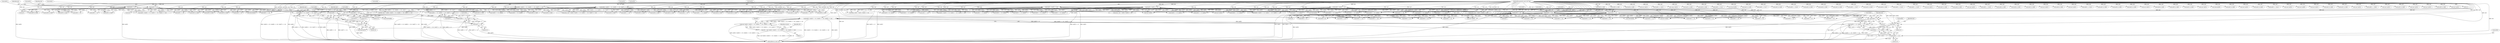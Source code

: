 digraph "0_radare2_f41e941341e44aa86edd4483c4487ec09a074257@array" {
"1001000" [label="(Call,buf[2] | (buf[3] << 8) | (buf[4] << 16) | (buf[5] << 24))"];
"1000238" [label="(Call,buf[2] | (buf[3] << 8))"];
"1000125" [label="(MethodParameterIn,const ut8 *buf)"];
"1000242" [label="(Call,buf[3] << 8)"];
"1000179" [label="(Call,buf[2] | (buf[3] << 8))"];
"1000183" [label="(Call,buf[3] << 8)"];
"1000276" [label="(Call,buf[2] | (buf[3] << 8))"];
"1000280" [label="(Call,buf[3] << 8)"];
"1001004" [label="(Call,(buf[3] << 8) | (buf[4] << 16) | (buf[5] << 24))"];
"1001005" [label="(Call,buf[3] << 8)"];
"1001010" [label="(Call,(buf[4] << 16) | (buf[5] << 24))"];
"1001011" [label="(Call,buf[4] << 16)"];
"1000288" [label="(Call,buf[4] | (buf[5] << 8) | (buf[6] << 16) | (buf[7] << 24))"];
"1000292" [label="(Call,(buf[5] << 8) | (buf[6] << 16) | (buf[7] << 24))"];
"1000293" [label="(Call,buf[5] << 8)"];
"1000298" [label="(Call,(buf[6] << 16) | (buf[7] << 24))"];
"1000299" [label="(Call,buf[6] << 16)"];
"1000304" [label="(Call,buf[7] << 24)"];
"1000191" [label="(Call,buf[4] | (buf[5] << 8) | (buf[6] << 16) | (buf[7] << 24))"];
"1000195" [label="(Call,(buf[5] << 8) | (buf[6] << 16) | (buf[7] << 24))"];
"1000196" [label="(Call,buf[5] << 8)"];
"1000201" [label="(Call,(buf[6] << 16) | (buf[7] << 24))"];
"1000202" [label="(Call,buf[6] << 16)"];
"1000207" [label="(Call,buf[7] << 24)"];
"1001016" [label="(Call,buf[5] << 24)"];
"1000998" [label="(Call,(int) (buf[2] | (buf[3] << 8) | (buf[4] << 16) | (buf[5] << 24)))"];
"1000996" [label="(Call,vB = (int) (buf[2] | (buf[3] << 8) | (buf[4] << 16) | (buf[5] << 24)))"];
"1000292" [label="(Call,(buf[5] << 8) | (buf[6] << 16) | (buf[7] << 24))"];
"1001284" [label="(Call,buf[4] & 0xf0)"];
"1001296" [label="(Call,buf[5] & 0xf0)"];
"1001564" [label="(Call,buf[3] << 8)"];
"1000242" [label="(Call,buf[3] << 8)"];
"1001867" [label="(Call,buf[4] & 0xf0)"];
"1001006" [label="(Call,buf[3])"];
"1001700" [label="(Call,(int) buf[1])"];
"1001728" [label="(Call,buf[0] == 0x25)"];
"1000243" [label="(Call,buf[3])"];
"1000862" [label="(Call,(char) buf[1])"];
"1001256" [label="(Call,buf[4] & 0x0f)"];
"1000930" [label="(Call,buf[3] << 8)"];
"1001098" [label="(Call,buf[5] & 0x0f)"];
"1000301" [label="(Identifier,buf)"];
"1000498" [label="(Call,buf[1] & 0x0f)"];
"1000277" [label="(Call,buf[2])"];
"1001120" [label="(Call,buf[5] & 0x0f)"];
"1001040" [label="(Call,buf[3] << 8)"];
"1001333" [label="(Call,(buf[3] << 8) | buf[2])"];
"1001334" [label="(Call,buf[3] << 8)"];
"1001918" [label="(Call,buf[4] & 0xf0)"];
"1000636" [label="(Call,buf[3] << 24)"];
"1000839" [label="(Call,buf[3] << 8)"];
"1001371" [label="(Call,buf[0] == 0x1c)"];
"1001459" [label="(Call,(buf[3]<<8) | buf[2])"];
"1001069" [label="(Call,buf[4] & 0x0f)"];
"1001214" [label="(Call,buf[3] << 8)"];
"1000211" [label="(Literal,24)"];
"1002092" [label="(MethodReturn,static int)"];
"1000724" [label="(Call,(llint)buf[7])"];
"1001667" [label="(Call,buf[2] << 24)"];
"1001563" [label="(Call,(buf[3] << 8) | buf[2])"];
"1000732" [label="(Call,(llint)buf[8])"];
"1001873" [label="(Call,buf[5] & 0x0f)"];
"1001510" [label="(Call,(buf[3] << 8) | buf[2])"];
"1000905" [label="(Call,buf[3] << 8 | buf[2])"];
"1000304" [label="(Call,buf[7] << 24)"];
"1001443" [label="(Call,buf[1] & 0x0f)"];
"1001175" [label="(Call,buf[5] << 8)"];
"1000587" [label="(Call,buf[0] == 0x17)"];
"1000822" [label="(Call,buf[1] & 0x0f)"];
"1000195" [label="(Call,(buf[5] << 8) | (buf[6] << 16) | (buf[7] << 24))"];
"1000179" [label="(Call,buf[2] | (buf[3] << 8))"];
"1000306" [label="(Identifier,buf)"];
"1001952" [label="(Call,buf[0] == 0x24)"];
"1001012" [label="(Call,buf[4])"];
"1001810" [label="(Call,buf[1] & 0xf0)"];
"1000447" [label="(Call,buf[3] << 8)"];
"1000209" [label="(Identifier,buf)"];
"1000906" [label="(Call,buf[3] << 8)"];
"1000581" [label="(Call,buf[5] << 24)"];
"1000236" [label="(Call,array_size = buf[2] | (buf[3] << 8))"];
"1001656" [label="(Call,buf[4] << 8)"];
"1001895" [label="(Call,buf[5] & 0x0f)"];
"1000685" [label="(Call,(llint)buf[2])"];
"1001245" [label="(Call,buf[4] & 0xf0)"];
"1001268" [label="(Call,buf[5] & 0x0f)"];
"1001239" [label="(Call,buf[4] & 0x0f)"];
"1001719" [label="(Call,buf[5] << 8)"];
"1001013" [label="(Identifier,buf)"];
"1001451" [label="(Call,buf[1] & 0xf0)"];
"1000700" [label="(Call,(llint)buf[4])"];
"1000177" [label="(Call,array_size = buf[2] | (buf[3] << 8))"];
"1000446" [label="(Call,(buf[3] << 8) | buf[2])"];
"1000297" [label="(Literal,8)"];
"1001844" [label="(Call,buf[4] & 0x0f)"];
"1001020" [label="(Literal,24)"];
"1000206" [label="(Literal,16)"];
"1000458" [label="(Call,buf[5] << 8)"];
"1001460" [label="(Call,buf[3]<<8)"];
"1000189" [label="(Call,first_key = buf[4] | (buf[5] << 8) | (buf[6] << 16) | (buf[7] << 24))"];
"1001377" [label="(Call,buf[0] == 0x1f)"];
"1001651" [label="(Call,buf[5] | (buf[4] << 8) | (buf[3] << 16) | (buf[2] << 24))"];
"1001022" [label="(Identifier,strasm)"];
"1000457" [label="(Call,(buf[5] << 8) | buf[4])"];
"1001011" [label="(Call,buf[4] << 16)"];
"1000308" [label="(Literal,24)"];
"1000631" [label="(Call,buf[2] << 16)"];
"1000200" [label="(Literal,8)"];
"1000955" [label="(Call,buf[1] & 0x0f)"];
"1001092" [label="(Call,buf[4] & 0xf0)"];
"1001579" [label="(Call,buf[0] == 0x23)"];
"1000423" [label="(Call,(buf[3] << 8) | buf[2])"];
"1000925" [label="(Call,buf[2] | (buf[3] << 8) | (buf[4] << 16) | (buf[5] << 24))"];
"1001174" [label="(Call,(buf[5] << 8) | buf[4])"];
"1001018" [label="(Identifier,buf)"];
"1001912" [label="(Call,buf[4] & 0x0f)"];
"1000288" [label="(Call,buf[4] | (buf[5] << 8) | (buf[6] << 16) | (buf[7] << 24))"];
"1000642" [label="(Call,buf[0] == 0x19)"];
"1000192" [label="(Call,buf[4])"];
"1000558" [label="(Call,(int) buf[1])"];
"1000830" [label="(Call,buf[1] & 0xf0)"];
"1001662" [label="(Call,buf[3] << 16)"];
"1000802" [label="(Call,(int) buf[3])"];
"1000941" [label="(Call,buf[5] << 24)"];
"1001889" [label="(Call,buf[4] & 0xf0)"];
"1001924" [label="(Call,buf[5] & 0x0f)"];
"1001642" [label="(Call,(int) buf[1])"];
"1001574" [label="(Call,buf[0] == 0x20)"];
"1001108" [label="(Call,buf[4] & 0x0f)"];
"1000973" [label="(Call,buf[3] << 8 | buf[2])"];
"1001818" [label="(Call,(buf[3] << 8) | buf[2])"];
"1000936" [label="(Call,buf[4] << 16)"];
"1000281" [label="(Call,buf[3])"];
"1000998" [label="(Call,(int) (buf[2] | (buf[3] << 8) | (buf[4] << 16) | (buf[5] << 24)))"];
"1001114" [label="(Call,buf[4] & 0xf0)"];
"1000294" [label="(Call,buf[5])"];
"1001163" [label="(Call,(buf[3] << 8) | buf[2])"];
"1000303" [label="(Literal,16)"];
"1001262" [label="(Call,buf[4] & 0xf0)"];
"1000761" [label="(Call,(int) buf[2])"];
"1000204" [label="(Identifier,buf)"];
"1001009" [label="(Literal,8)"];
"1001004" [label="(Call,(buf[3] << 8) | (buf[4] << 16) | (buf[5] << 24))"];
"1000963" [label="(Call,buf[1] & 0xf0)"];
"1000535" [label="(Call,(buf[3] << 8) | buf[2])"];
"1000305" [label="(Call,buf[7])"];
"1000480" [label="(Call,(int) buf[1])"];
"1001278" [label="(Call,buf[4] & 0x0f)"];
"1000536" [label="(Call,buf[3] << 8)"];
"1001075" [label="(Call,buf[4] & 0xf0)"];
"1000289" [label="(Call,buf[4])"];
"1000795" [label="(Call,(int) buf[2])"];
"1000299" [label="(Call,buf[6] << 16)"];
"1000183" [label="(Call,buf[3] << 8)"];
"1000621" [label="(Call,(int) buf[1])"];
"1000300" [label="(Call,buf[6])"];
"1001382" [label="(Call,buf[0] == 0x22)"];
"1000996" [label="(Call,vB = (int) (buf[2] | (buf[3] << 8) | (buf[4] << 16) | (buf[5] << 24)))"];
"1001229" [label="(Call,buf[4] & 0x0f)"];
"1001718" [label="(Call,(buf[5] << 8) | buf[4])"];
"1001015" [label="(Literal,16)"];
"1001205" [label="(Call,buf[1] & 0xf0)"];
"1001930" [label="(Call,buf[5] & 0xf0)"];
"1000692" [label="(Call,(llint)buf[3])"];
"1001883" [label="(Call,buf[4] & 0x0f)"];
"1001547" [label="(Call,buf[1] & 0x0f)"];
"1000896" [label="(Call,(int) buf[1])"];
"1000274" [label="(Call,elem_width = buf[2] | (buf[3] << 8))"];
"1000280" [label="(Call,buf[3] << 8)"];
"1001290" [label="(Call,buf[5] & 0x0f)"];
"1000974" [label="(Call,buf[3] << 8)"];
"1000768" [label="(Call,(int) buf[3])"];
"1000276" [label="(Call,buf[2] | (buf[3] << 8))"];
"1001086" [label="(Call,buf[4] & 0x0f)"];
"1001511" [label="(Call,buf[3] << 8)"];
"1000838" [label="(Call,(buf[3] << 8) | buf[2])"];
"1000997" [label="(Identifier,vB)"];
"1000708" [label="(Call,(llint)buf[5])"];
"1001850" [label="(Call,buf[4] & 0xf0)"];
"1000208" [label="(Call,buf[7])"];
"1001164" [label="(Call,buf[3] << 8)"];
"1001126" [label="(Call,buf[5] & 0xf0)"];
"1001708" [label="(Call,buf[3] << 8)"];
"1001819" [label="(Call,buf[3] << 8)"];
"1000197" [label="(Call,buf[5])"];
"1000388" [label="(Call,buf[1] & 0x0f)"];
"1001834" [label="(Call,buf[4] & 0x0f)"];
"1000382" [label="(Block,)"];
"1000196" [label="(Call,buf[5] << 8)"];
"1000526" [label="(Call,(int) buf[1])"];
"1001059" [label="(Call,buf[4] & 0x0f)"];
"1001017" [label="(Call,buf[5])"];
"1000570" [label="(Call,buf[3] << 8)"];
"1000739" [label="(Call,(llint)buf[9])"];
"1000246" [label="(Literal,8)"];
"1000191" [label="(Call,buf[4] | (buf[5] << 8) | (buf[6] << 16) | (buf[7] << 24))"];
"1001555" [label="(Call,buf[1] & 0xf0)"];
"1000424" [label="(Call,buf[3] << 8)"];
"1000576" [label="(Call,buf[4] << 16)"];
"1000416" [label="(Call,(int) buf[1])"];
"1001861" [label="(Call,buf[4] & 0x0f)"];
"1000180" [label="(Call,buf[2])"];
"1000284" [label="(Literal,8)"];
"1000565" [label="(Call,buf[2] | (buf[3] << 8) | (buf[4] << 16) | (buf[5] << 24))"];
"1001032" [label="(Call,buf[1] & 0x0f)"];
"1001343" [label="(Call,buf[0] == 0x1a)"];
"1000286" [label="(Call,array_size = buf[4] | (buf[5] << 8) | (buf[6] << 16) | (buf[7] << 24))"];
"1001156" [label="(Call,(int) buf[1])"];
"1000184" [label="(Call,buf[3])"];
"1000716" [label="(Call,(llint)buf[6])"];
"1001005" [label="(Call,buf[3] << 8)"];
"1000138" [label="(Call,(int) buf[0])"];
"1000754" [label="(Call,(int) buf[1])"];
"1001001" [label="(Call,buf[2])"];
"1000203" [label="(Call,buf[6])"];
"1000879" [label="(Call,buf[3] << 8)"];
"1000298" [label="(Call,(buf[6] << 16) | (buf[7] << 24))"];
"1000396" [label="(Call,buf[1] & 0xf0)"];
"1000207" [label="(Call,buf[7] << 24)"];
"1000878" [label="(Call,buf[3] << 8 | buf[2])"];
"1001039" [label="(Call,(buf[3] << 8) | buf[2])"];
"1000125" [label="(MethodParameterIn,const ut8 *buf)"];
"1000187" [label="(Literal,8)"];
"1000506" [label="(Call,buf[1] & 0xf0)"];
"1000293" [label="(Call,buf[5] << 8)"];
"1000991" [label="(Call,(int) buf[1])"];
"1000163" [label="(Call,buf[0] == 0x00)"];
"1000676" [label="(Call,(int) buf[1])"];
"1001707" [label="(Call,(buf[3] << 8) | buf[2])"];
"1001936" [label="(Call,buf[1] & 0x0f)"];
"1000202" [label="(Call,buf[6] << 16)"];
"1001000" [label="(Call,buf[2] | (buf[3] << 8) | (buf[4] << 16) | (buf[5] << 24))"];
"1001016" [label="(Call,buf[5] << 24)"];
"1000238" [label="(Call,buf[2] | (buf[3] << 8))"];
"1000788" [label="(Call,(int) buf[1])"];
"1000201" [label="(Call,(buf[6] << 16) | (buf[7] << 24))"];
"1001213" [label="(Call,(buf[3] << 8) | buf[2])"];
"1001326" [label="(Call,(int) buf[1])"];
"1001010" [label="(Call,(buf[4] << 16) | (buf[5] << 24))"];
"1001901" [label="(Call,buf[5] & 0xf0)"];
"1000239" [label="(Call,buf[2])"];
"1001503" [label="(Call,(int) buf[1])"];
"1001000" -> "1000998"  [label="AST: "];
"1001000" -> "1001004"  [label="CFG: "];
"1001001" -> "1001000"  [label="AST: "];
"1001004" -> "1001000"  [label="AST: "];
"1000998" -> "1001000"  [label="CFG: "];
"1001000" -> "1002092"  [label="DDG: (buf[3] << 8) | (buf[4] << 16) | (buf[5] << 24)"];
"1001000" -> "1002092"  [label="DDG: buf[2]"];
"1001000" -> "1000998"  [label="DDG: buf[2]"];
"1001000" -> "1000998"  [label="DDG: (buf[3] << 8) | (buf[4] << 16) | (buf[5] << 24)"];
"1000238" -> "1001000"  [label="DDG: buf[2]"];
"1000179" -> "1001000"  [label="DDG: buf[2]"];
"1000276" -> "1001000"  [label="DDG: buf[2]"];
"1000125" -> "1001000"  [label="DDG: buf"];
"1001004" -> "1001000"  [label="DDG: buf[3] << 8"];
"1001004" -> "1001000"  [label="DDG: (buf[4] << 16) | (buf[5] << 24)"];
"1000238" -> "1000236"  [label="AST: "];
"1000238" -> "1000242"  [label="CFG: "];
"1000239" -> "1000238"  [label="AST: "];
"1000242" -> "1000238"  [label="AST: "];
"1000236" -> "1000238"  [label="CFG: "];
"1000238" -> "1002092"  [label="DDG: buf[2]"];
"1000238" -> "1002092"  [label="DDG: buf[3] << 8"];
"1000238" -> "1000236"  [label="DDG: buf[2]"];
"1000238" -> "1000236"  [label="DDG: buf[3] << 8"];
"1000125" -> "1000238"  [label="DDG: buf"];
"1000242" -> "1000238"  [label="DDG: buf[3]"];
"1000242" -> "1000238"  [label="DDG: 8"];
"1000238" -> "1000423"  [label="DDG: buf[2]"];
"1000238" -> "1000446"  [label="DDG: buf[2]"];
"1000238" -> "1000535"  [label="DDG: buf[2]"];
"1000238" -> "1000565"  [label="DDG: buf[2]"];
"1000238" -> "1000631"  [label="DDG: buf[2]"];
"1000238" -> "1000685"  [label="DDG: buf[2]"];
"1000238" -> "1000761"  [label="DDG: buf[2]"];
"1000238" -> "1000795"  [label="DDG: buf[2]"];
"1000238" -> "1000838"  [label="DDG: buf[2]"];
"1000238" -> "1000878"  [label="DDG: buf[2]"];
"1000238" -> "1000905"  [label="DDG: buf[2]"];
"1000238" -> "1000925"  [label="DDG: buf[2]"];
"1000238" -> "1000973"  [label="DDG: buf[2]"];
"1000238" -> "1001039"  [label="DDG: buf[2]"];
"1000238" -> "1001163"  [label="DDG: buf[2]"];
"1000238" -> "1001213"  [label="DDG: buf[2]"];
"1000238" -> "1001333"  [label="DDG: buf[2]"];
"1000238" -> "1001459"  [label="DDG: buf[2]"];
"1000238" -> "1001510"  [label="DDG: buf[2]"];
"1000238" -> "1001563"  [label="DDG: buf[2]"];
"1000238" -> "1001667"  [label="DDG: buf[2]"];
"1000238" -> "1001707"  [label="DDG: buf[2]"];
"1000238" -> "1001818"  [label="DDG: buf[2]"];
"1000125" -> "1000122"  [label="AST: "];
"1000125" -> "1002092"  [label="DDG: buf"];
"1000125" -> "1000138"  [label="DDG: buf"];
"1000125" -> "1000163"  [label="DDG: buf"];
"1000125" -> "1000179"  [label="DDG: buf"];
"1000125" -> "1000183"  [label="DDG: buf"];
"1000125" -> "1000191"  [label="DDG: buf"];
"1000125" -> "1000196"  [label="DDG: buf"];
"1000125" -> "1000202"  [label="DDG: buf"];
"1000125" -> "1000207"  [label="DDG: buf"];
"1000125" -> "1000242"  [label="DDG: buf"];
"1000125" -> "1000276"  [label="DDG: buf"];
"1000125" -> "1000280"  [label="DDG: buf"];
"1000125" -> "1000288"  [label="DDG: buf"];
"1000125" -> "1000293"  [label="DDG: buf"];
"1000125" -> "1000299"  [label="DDG: buf"];
"1000125" -> "1000304"  [label="DDG: buf"];
"1000125" -> "1000388"  [label="DDG: buf"];
"1000125" -> "1000396"  [label="DDG: buf"];
"1000125" -> "1000416"  [label="DDG: buf"];
"1000125" -> "1000424"  [label="DDG: buf"];
"1000125" -> "1000423"  [label="DDG: buf"];
"1000125" -> "1000447"  [label="DDG: buf"];
"1000125" -> "1000446"  [label="DDG: buf"];
"1000125" -> "1000458"  [label="DDG: buf"];
"1000125" -> "1000457"  [label="DDG: buf"];
"1000125" -> "1000480"  [label="DDG: buf"];
"1000125" -> "1000498"  [label="DDG: buf"];
"1000125" -> "1000506"  [label="DDG: buf"];
"1000125" -> "1000526"  [label="DDG: buf"];
"1000125" -> "1000536"  [label="DDG: buf"];
"1000125" -> "1000535"  [label="DDG: buf"];
"1000125" -> "1000558"  [label="DDG: buf"];
"1000125" -> "1000565"  [label="DDG: buf"];
"1000125" -> "1000570"  [label="DDG: buf"];
"1000125" -> "1000576"  [label="DDG: buf"];
"1000125" -> "1000581"  [label="DDG: buf"];
"1000125" -> "1000587"  [label="DDG: buf"];
"1000125" -> "1000621"  [label="DDG: buf"];
"1000125" -> "1000631"  [label="DDG: buf"];
"1000125" -> "1000636"  [label="DDG: buf"];
"1000125" -> "1000642"  [label="DDG: buf"];
"1000125" -> "1000676"  [label="DDG: buf"];
"1000125" -> "1000685"  [label="DDG: buf"];
"1000125" -> "1000692"  [label="DDG: buf"];
"1000125" -> "1000700"  [label="DDG: buf"];
"1000125" -> "1000708"  [label="DDG: buf"];
"1000125" -> "1000716"  [label="DDG: buf"];
"1000125" -> "1000724"  [label="DDG: buf"];
"1000125" -> "1000732"  [label="DDG: buf"];
"1000125" -> "1000739"  [label="DDG: buf"];
"1000125" -> "1000754"  [label="DDG: buf"];
"1000125" -> "1000761"  [label="DDG: buf"];
"1000125" -> "1000768"  [label="DDG: buf"];
"1000125" -> "1000788"  [label="DDG: buf"];
"1000125" -> "1000795"  [label="DDG: buf"];
"1000125" -> "1000802"  [label="DDG: buf"];
"1000125" -> "1000822"  [label="DDG: buf"];
"1000125" -> "1000830"  [label="DDG: buf"];
"1000125" -> "1000839"  [label="DDG: buf"];
"1000125" -> "1000838"  [label="DDG: buf"];
"1000125" -> "1000862"  [label="DDG: buf"];
"1000125" -> "1000879"  [label="DDG: buf"];
"1000125" -> "1000878"  [label="DDG: buf"];
"1000125" -> "1000896"  [label="DDG: buf"];
"1000125" -> "1000906"  [label="DDG: buf"];
"1000125" -> "1000905"  [label="DDG: buf"];
"1000125" -> "1000925"  [label="DDG: buf"];
"1000125" -> "1000930"  [label="DDG: buf"];
"1000125" -> "1000936"  [label="DDG: buf"];
"1000125" -> "1000941"  [label="DDG: buf"];
"1000125" -> "1000955"  [label="DDG: buf"];
"1000125" -> "1000963"  [label="DDG: buf"];
"1000125" -> "1000974"  [label="DDG: buf"];
"1000125" -> "1000973"  [label="DDG: buf"];
"1000125" -> "1000991"  [label="DDG: buf"];
"1000125" -> "1001005"  [label="DDG: buf"];
"1000125" -> "1001011"  [label="DDG: buf"];
"1000125" -> "1001016"  [label="DDG: buf"];
"1000125" -> "1001032"  [label="DDG: buf"];
"1000125" -> "1001040"  [label="DDG: buf"];
"1000125" -> "1001039"  [label="DDG: buf"];
"1000125" -> "1001059"  [label="DDG: buf"];
"1000125" -> "1001069"  [label="DDG: buf"];
"1000125" -> "1001075"  [label="DDG: buf"];
"1000125" -> "1001086"  [label="DDG: buf"];
"1000125" -> "1001092"  [label="DDG: buf"];
"1000125" -> "1001098"  [label="DDG: buf"];
"1000125" -> "1001108"  [label="DDG: buf"];
"1000125" -> "1001114"  [label="DDG: buf"];
"1000125" -> "1001120"  [label="DDG: buf"];
"1000125" -> "1001126"  [label="DDG: buf"];
"1000125" -> "1001156"  [label="DDG: buf"];
"1000125" -> "1001164"  [label="DDG: buf"];
"1000125" -> "1001163"  [label="DDG: buf"];
"1000125" -> "1001175"  [label="DDG: buf"];
"1000125" -> "1001174"  [label="DDG: buf"];
"1000125" -> "1001205"  [label="DDG: buf"];
"1000125" -> "1001214"  [label="DDG: buf"];
"1000125" -> "1001213"  [label="DDG: buf"];
"1000125" -> "1001229"  [label="DDG: buf"];
"1000125" -> "1001239"  [label="DDG: buf"];
"1000125" -> "1001245"  [label="DDG: buf"];
"1000125" -> "1001256"  [label="DDG: buf"];
"1000125" -> "1001262"  [label="DDG: buf"];
"1000125" -> "1001268"  [label="DDG: buf"];
"1000125" -> "1001278"  [label="DDG: buf"];
"1000125" -> "1001284"  [label="DDG: buf"];
"1000125" -> "1001290"  [label="DDG: buf"];
"1000125" -> "1001296"  [label="DDG: buf"];
"1000125" -> "1001326"  [label="DDG: buf"];
"1000125" -> "1001334"  [label="DDG: buf"];
"1000125" -> "1001333"  [label="DDG: buf"];
"1000125" -> "1001343"  [label="DDG: buf"];
"1000125" -> "1001371"  [label="DDG: buf"];
"1000125" -> "1001377"  [label="DDG: buf"];
"1000125" -> "1001382"  [label="DDG: buf"];
"1000125" -> "1001443"  [label="DDG: buf"];
"1000125" -> "1001451"  [label="DDG: buf"];
"1000125" -> "1001460"  [label="DDG: buf"];
"1000125" -> "1001459"  [label="DDG: buf"];
"1000125" -> "1001503"  [label="DDG: buf"];
"1000125" -> "1001511"  [label="DDG: buf"];
"1000125" -> "1001510"  [label="DDG: buf"];
"1000125" -> "1001547"  [label="DDG: buf"];
"1000125" -> "1001555"  [label="DDG: buf"];
"1000125" -> "1001564"  [label="DDG: buf"];
"1000125" -> "1001563"  [label="DDG: buf"];
"1000125" -> "1001574"  [label="DDG: buf"];
"1000125" -> "1001579"  [label="DDG: buf"];
"1000125" -> "1001642"  [label="DDG: buf"];
"1000125" -> "1001651"  [label="DDG: buf"];
"1000125" -> "1001656"  [label="DDG: buf"];
"1000125" -> "1001662"  [label="DDG: buf"];
"1000125" -> "1001667"  [label="DDG: buf"];
"1000125" -> "1001700"  [label="DDG: buf"];
"1000125" -> "1001708"  [label="DDG: buf"];
"1000125" -> "1001707"  [label="DDG: buf"];
"1000125" -> "1001719"  [label="DDG: buf"];
"1000125" -> "1001718"  [label="DDG: buf"];
"1000125" -> "1001728"  [label="DDG: buf"];
"1000125" -> "1001810"  [label="DDG: buf"];
"1000125" -> "1001819"  [label="DDG: buf"];
"1000125" -> "1001818"  [label="DDG: buf"];
"1000125" -> "1001834"  [label="DDG: buf"];
"1000125" -> "1001844"  [label="DDG: buf"];
"1000125" -> "1001850"  [label="DDG: buf"];
"1000125" -> "1001861"  [label="DDG: buf"];
"1000125" -> "1001867"  [label="DDG: buf"];
"1000125" -> "1001873"  [label="DDG: buf"];
"1000125" -> "1001883"  [label="DDG: buf"];
"1000125" -> "1001889"  [label="DDG: buf"];
"1000125" -> "1001895"  [label="DDG: buf"];
"1000125" -> "1001901"  [label="DDG: buf"];
"1000125" -> "1001912"  [label="DDG: buf"];
"1000125" -> "1001918"  [label="DDG: buf"];
"1000125" -> "1001924"  [label="DDG: buf"];
"1000125" -> "1001930"  [label="DDG: buf"];
"1000125" -> "1001936"  [label="DDG: buf"];
"1000125" -> "1001952"  [label="DDG: buf"];
"1000242" -> "1000246"  [label="CFG: "];
"1000243" -> "1000242"  [label="AST: "];
"1000246" -> "1000242"  [label="AST: "];
"1000242" -> "1002092"  [label="DDG: buf[3]"];
"1000242" -> "1000424"  [label="DDG: buf[3]"];
"1000242" -> "1000447"  [label="DDG: buf[3]"];
"1000242" -> "1000536"  [label="DDG: buf[3]"];
"1000242" -> "1000570"  [label="DDG: buf[3]"];
"1000242" -> "1000636"  [label="DDG: buf[3]"];
"1000242" -> "1000692"  [label="DDG: buf[3]"];
"1000242" -> "1000768"  [label="DDG: buf[3]"];
"1000242" -> "1000802"  [label="DDG: buf[3]"];
"1000242" -> "1000839"  [label="DDG: buf[3]"];
"1000242" -> "1000879"  [label="DDG: buf[3]"];
"1000242" -> "1000906"  [label="DDG: buf[3]"];
"1000242" -> "1000930"  [label="DDG: buf[3]"];
"1000242" -> "1000974"  [label="DDG: buf[3]"];
"1000242" -> "1001005"  [label="DDG: buf[3]"];
"1000242" -> "1001040"  [label="DDG: buf[3]"];
"1000242" -> "1001164"  [label="DDG: buf[3]"];
"1000242" -> "1001214"  [label="DDG: buf[3]"];
"1000242" -> "1001334"  [label="DDG: buf[3]"];
"1000242" -> "1001460"  [label="DDG: buf[3]"];
"1000242" -> "1001511"  [label="DDG: buf[3]"];
"1000242" -> "1001564"  [label="DDG: buf[3]"];
"1000242" -> "1001662"  [label="DDG: buf[3]"];
"1000242" -> "1001708"  [label="DDG: buf[3]"];
"1000242" -> "1001819"  [label="DDG: buf[3]"];
"1000179" -> "1000177"  [label="AST: "];
"1000179" -> "1000183"  [label="CFG: "];
"1000180" -> "1000179"  [label="AST: "];
"1000183" -> "1000179"  [label="AST: "];
"1000177" -> "1000179"  [label="CFG: "];
"1000179" -> "1002092"  [label="DDG: buf[2]"];
"1000179" -> "1002092"  [label="DDG: buf[3] << 8"];
"1000179" -> "1000177"  [label="DDG: buf[2]"];
"1000179" -> "1000177"  [label="DDG: buf[3] << 8"];
"1000183" -> "1000179"  [label="DDG: buf[3]"];
"1000183" -> "1000179"  [label="DDG: 8"];
"1000179" -> "1000423"  [label="DDG: buf[2]"];
"1000179" -> "1000446"  [label="DDG: buf[2]"];
"1000179" -> "1000535"  [label="DDG: buf[2]"];
"1000179" -> "1000565"  [label="DDG: buf[2]"];
"1000179" -> "1000631"  [label="DDG: buf[2]"];
"1000179" -> "1000685"  [label="DDG: buf[2]"];
"1000179" -> "1000761"  [label="DDG: buf[2]"];
"1000179" -> "1000795"  [label="DDG: buf[2]"];
"1000179" -> "1000838"  [label="DDG: buf[2]"];
"1000179" -> "1000878"  [label="DDG: buf[2]"];
"1000179" -> "1000905"  [label="DDG: buf[2]"];
"1000179" -> "1000925"  [label="DDG: buf[2]"];
"1000179" -> "1000973"  [label="DDG: buf[2]"];
"1000179" -> "1001039"  [label="DDG: buf[2]"];
"1000179" -> "1001163"  [label="DDG: buf[2]"];
"1000179" -> "1001213"  [label="DDG: buf[2]"];
"1000179" -> "1001333"  [label="DDG: buf[2]"];
"1000179" -> "1001459"  [label="DDG: buf[2]"];
"1000179" -> "1001510"  [label="DDG: buf[2]"];
"1000179" -> "1001563"  [label="DDG: buf[2]"];
"1000179" -> "1001667"  [label="DDG: buf[2]"];
"1000179" -> "1001707"  [label="DDG: buf[2]"];
"1000179" -> "1001818"  [label="DDG: buf[2]"];
"1000183" -> "1000187"  [label="CFG: "];
"1000184" -> "1000183"  [label="AST: "];
"1000187" -> "1000183"  [label="AST: "];
"1000183" -> "1002092"  [label="DDG: buf[3]"];
"1000183" -> "1000424"  [label="DDG: buf[3]"];
"1000183" -> "1000447"  [label="DDG: buf[3]"];
"1000183" -> "1000536"  [label="DDG: buf[3]"];
"1000183" -> "1000570"  [label="DDG: buf[3]"];
"1000183" -> "1000636"  [label="DDG: buf[3]"];
"1000183" -> "1000692"  [label="DDG: buf[3]"];
"1000183" -> "1000768"  [label="DDG: buf[3]"];
"1000183" -> "1000802"  [label="DDG: buf[3]"];
"1000183" -> "1000839"  [label="DDG: buf[3]"];
"1000183" -> "1000879"  [label="DDG: buf[3]"];
"1000183" -> "1000906"  [label="DDG: buf[3]"];
"1000183" -> "1000930"  [label="DDG: buf[3]"];
"1000183" -> "1000974"  [label="DDG: buf[3]"];
"1000183" -> "1001005"  [label="DDG: buf[3]"];
"1000183" -> "1001040"  [label="DDG: buf[3]"];
"1000183" -> "1001164"  [label="DDG: buf[3]"];
"1000183" -> "1001214"  [label="DDG: buf[3]"];
"1000183" -> "1001334"  [label="DDG: buf[3]"];
"1000183" -> "1001460"  [label="DDG: buf[3]"];
"1000183" -> "1001511"  [label="DDG: buf[3]"];
"1000183" -> "1001564"  [label="DDG: buf[3]"];
"1000183" -> "1001662"  [label="DDG: buf[3]"];
"1000183" -> "1001708"  [label="DDG: buf[3]"];
"1000183" -> "1001819"  [label="DDG: buf[3]"];
"1000276" -> "1000274"  [label="AST: "];
"1000276" -> "1000280"  [label="CFG: "];
"1000277" -> "1000276"  [label="AST: "];
"1000280" -> "1000276"  [label="AST: "];
"1000274" -> "1000276"  [label="CFG: "];
"1000276" -> "1002092"  [label="DDG: buf[3] << 8"];
"1000276" -> "1002092"  [label="DDG: buf[2]"];
"1000276" -> "1000274"  [label="DDG: buf[2]"];
"1000276" -> "1000274"  [label="DDG: buf[3] << 8"];
"1000280" -> "1000276"  [label="DDG: buf[3]"];
"1000280" -> "1000276"  [label="DDG: 8"];
"1000276" -> "1000423"  [label="DDG: buf[2]"];
"1000276" -> "1000446"  [label="DDG: buf[2]"];
"1000276" -> "1000535"  [label="DDG: buf[2]"];
"1000276" -> "1000565"  [label="DDG: buf[2]"];
"1000276" -> "1000631"  [label="DDG: buf[2]"];
"1000276" -> "1000685"  [label="DDG: buf[2]"];
"1000276" -> "1000761"  [label="DDG: buf[2]"];
"1000276" -> "1000795"  [label="DDG: buf[2]"];
"1000276" -> "1000838"  [label="DDG: buf[2]"];
"1000276" -> "1000878"  [label="DDG: buf[2]"];
"1000276" -> "1000905"  [label="DDG: buf[2]"];
"1000276" -> "1000925"  [label="DDG: buf[2]"];
"1000276" -> "1000973"  [label="DDG: buf[2]"];
"1000276" -> "1001039"  [label="DDG: buf[2]"];
"1000276" -> "1001163"  [label="DDG: buf[2]"];
"1000276" -> "1001213"  [label="DDG: buf[2]"];
"1000276" -> "1001333"  [label="DDG: buf[2]"];
"1000276" -> "1001459"  [label="DDG: buf[2]"];
"1000276" -> "1001510"  [label="DDG: buf[2]"];
"1000276" -> "1001563"  [label="DDG: buf[2]"];
"1000276" -> "1001667"  [label="DDG: buf[2]"];
"1000276" -> "1001707"  [label="DDG: buf[2]"];
"1000276" -> "1001818"  [label="DDG: buf[2]"];
"1000280" -> "1000284"  [label="CFG: "];
"1000281" -> "1000280"  [label="AST: "];
"1000284" -> "1000280"  [label="AST: "];
"1000280" -> "1002092"  [label="DDG: buf[3]"];
"1000280" -> "1000424"  [label="DDG: buf[3]"];
"1000280" -> "1000447"  [label="DDG: buf[3]"];
"1000280" -> "1000536"  [label="DDG: buf[3]"];
"1000280" -> "1000570"  [label="DDG: buf[3]"];
"1000280" -> "1000636"  [label="DDG: buf[3]"];
"1000280" -> "1000692"  [label="DDG: buf[3]"];
"1000280" -> "1000768"  [label="DDG: buf[3]"];
"1000280" -> "1000802"  [label="DDG: buf[3]"];
"1000280" -> "1000839"  [label="DDG: buf[3]"];
"1000280" -> "1000879"  [label="DDG: buf[3]"];
"1000280" -> "1000906"  [label="DDG: buf[3]"];
"1000280" -> "1000930"  [label="DDG: buf[3]"];
"1000280" -> "1000974"  [label="DDG: buf[3]"];
"1000280" -> "1001005"  [label="DDG: buf[3]"];
"1000280" -> "1001040"  [label="DDG: buf[3]"];
"1000280" -> "1001164"  [label="DDG: buf[3]"];
"1000280" -> "1001214"  [label="DDG: buf[3]"];
"1000280" -> "1001334"  [label="DDG: buf[3]"];
"1000280" -> "1001460"  [label="DDG: buf[3]"];
"1000280" -> "1001511"  [label="DDG: buf[3]"];
"1000280" -> "1001564"  [label="DDG: buf[3]"];
"1000280" -> "1001662"  [label="DDG: buf[3]"];
"1000280" -> "1001708"  [label="DDG: buf[3]"];
"1000280" -> "1001819"  [label="DDG: buf[3]"];
"1001004" -> "1001010"  [label="CFG: "];
"1001005" -> "1001004"  [label="AST: "];
"1001010" -> "1001004"  [label="AST: "];
"1001004" -> "1002092"  [label="DDG: buf[3] << 8"];
"1001004" -> "1002092"  [label="DDG: (buf[4] << 16) | (buf[5] << 24)"];
"1001005" -> "1001004"  [label="DDG: buf[3]"];
"1001005" -> "1001004"  [label="DDG: 8"];
"1001010" -> "1001004"  [label="DDG: buf[4] << 16"];
"1001010" -> "1001004"  [label="DDG: buf[5] << 24"];
"1001005" -> "1001009"  [label="CFG: "];
"1001006" -> "1001005"  [label="AST: "];
"1001009" -> "1001005"  [label="AST: "];
"1001013" -> "1001005"  [label="CFG: "];
"1001005" -> "1002092"  [label="DDG: buf[3]"];
"1001010" -> "1001016"  [label="CFG: "];
"1001011" -> "1001010"  [label="AST: "];
"1001016" -> "1001010"  [label="AST: "];
"1001010" -> "1002092"  [label="DDG: buf[5] << 24"];
"1001010" -> "1002092"  [label="DDG: buf[4] << 16"];
"1001011" -> "1001010"  [label="DDG: buf[4]"];
"1001011" -> "1001010"  [label="DDG: 16"];
"1001016" -> "1001010"  [label="DDG: buf[5]"];
"1001016" -> "1001010"  [label="DDG: 24"];
"1001011" -> "1001015"  [label="CFG: "];
"1001012" -> "1001011"  [label="AST: "];
"1001015" -> "1001011"  [label="AST: "];
"1001018" -> "1001011"  [label="CFG: "];
"1001011" -> "1002092"  [label="DDG: buf[4]"];
"1000288" -> "1001011"  [label="DDG: buf[4]"];
"1000191" -> "1001011"  [label="DDG: buf[4]"];
"1000288" -> "1000286"  [label="AST: "];
"1000288" -> "1000292"  [label="CFG: "];
"1000289" -> "1000288"  [label="AST: "];
"1000292" -> "1000288"  [label="AST: "];
"1000286" -> "1000288"  [label="CFG: "];
"1000288" -> "1002092"  [label="DDG: (buf[5] << 8) | (buf[6] << 16) | (buf[7] << 24)"];
"1000288" -> "1002092"  [label="DDG: buf[4]"];
"1000288" -> "1000286"  [label="DDG: buf[4]"];
"1000288" -> "1000286"  [label="DDG: (buf[5] << 8) | (buf[6] << 16) | (buf[7] << 24)"];
"1000292" -> "1000288"  [label="DDG: buf[5] << 8"];
"1000292" -> "1000288"  [label="DDG: (buf[6] << 16) | (buf[7] << 24)"];
"1000288" -> "1000457"  [label="DDG: buf[4]"];
"1000288" -> "1000576"  [label="DDG: buf[4]"];
"1000288" -> "1000700"  [label="DDG: buf[4]"];
"1000288" -> "1000936"  [label="DDG: buf[4]"];
"1000288" -> "1001059"  [label="DDG: buf[4]"];
"1000288" -> "1001069"  [label="DDG: buf[4]"];
"1000288" -> "1001086"  [label="DDG: buf[4]"];
"1000288" -> "1001108"  [label="DDG: buf[4]"];
"1000288" -> "1001174"  [label="DDG: buf[4]"];
"1000288" -> "1001229"  [label="DDG: buf[4]"];
"1000288" -> "1001239"  [label="DDG: buf[4]"];
"1000288" -> "1001256"  [label="DDG: buf[4]"];
"1000288" -> "1001278"  [label="DDG: buf[4]"];
"1000288" -> "1001656"  [label="DDG: buf[4]"];
"1000288" -> "1001718"  [label="DDG: buf[4]"];
"1000288" -> "1001834"  [label="DDG: buf[4]"];
"1000288" -> "1001844"  [label="DDG: buf[4]"];
"1000288" -> "1001861"  [label="DDG: buf[4]"];
"1000288" -> "1001883"  [label="DDG: buf[4]"];
"1000288" -> "1001912"  [label="DDG: buf[4]"];
"1000292" -> "1000298"  [label="CFG: "];
"1000293" -> "1000292"  [label="AST: "];
"1000298" -> "1000292"  [label="AST: "];
"1000292" -> "1002092"  [label="DDG: (buf[6] << 16) | (buf[7] << 24)"];
"1000292" -> "1002092"  [label="DDG: buf[5] << 8"];
"1000293" -> "1000292"  [label="DDG: buf[5]"];
"1000293" -> "1000292"  [label="DDG: 8"];
"1000298" -> "1000292"  [label="DDG: buf[6] << 16"];
"1000298" -> "1000292"  [label="DDG: buf[7] << 24"];
"1000293" -> "1000297"  [label="CFG: "];
"1000294" -> "1000293"  [label="AST: "];
"1000297" -> "1000293"  [label="AST: "];
"1000301" -> "1000293"  [label="CFG: "];
"1000293" -> "1002092"  [label="DDG: buf[5]"];
"1000293" -> "1000458"  [label="DDG: buf[5]"];
"1000293" -> "1000581"  [label="DDG: buf[5]"];
"1000293" -> "1000708"  [label="DDG: buf[5]"];
"1000293" -> "1000941"  [label="DDG: buf[5]"];
"1000293" -> "1001016"  [label="DDG: buf[5]"];
"1000293" -> "1001098"  [label="DDG: buf[5]"];
"1000293" -> "1001120"  [label="DDG: buf[5]"];
"1000293" -> "1001175"  [label="DDG: buf[5]"];
"1000293" -> "1001268"  [label="DDG: buf[5]"];
"1000293" -> "1001290"  [label="DDG: buf[5]"];
"1000293" -> "1001651"  [label="DDG: buf[5]"];
"1000293" -> "1001719"  [label="DDG: buf[5]"];
"1000293" -> "1001873"  [label="DDG: buf[5]"];
"1000293" -> "1001895"  [label="DDG: buf[5]"];
"1000293" -> "1001924"  [label="DDG: buf[5]"];
"1000298" -> "1000304"  [label="CFG: "];
"1000299" -> "1000298"  [label="AST: "];
"1000304" -> "1000298"  [label="AST: "];
"1000298" -> "1002092"  [label="DDG: buf[7] << 24"];
"1000298" -> "1002092"  [label="DDG: buf[6] << 16"];
"1000299" -> "1000298"  [label="DDG: buf[6]"];
"1000299" -> "1000298"  [label="DDG: 16"];
"1000304" -> "1000298"  [label="DDG: buf[7]"];
"1000304" -> "1000298"  [label="DDG: 24"];
"1000299" -> "1000303"  [label="CFG: "];
"1000300" -> "1000299"  [label="AST: "];
"1000303" -> "1000299"  [label="AST: "];
"1000306" -> "1000299"  [label="CFG: "];
"1000299" -> "1002092"  [label="DDG: buf[6]"];
"1000299" -> "1000716"  [label="DDG: buf[6]"];
"1000304" -> "1000308"  [label="CFG: "];
"1000305" -> "1000304"  [label="AST: "];
"1000308" -> "1000304"  [label="AST: "];
"1000304" -> "1002092"  [label="DDG: buf[7]"];
"1000304" -> "1000724"  [label="DDG: buf[7]"];
"1000191" -> "1000189"  [label="AST: "];
"1000191" -> "1000195"  [label="CFG: "];
"1000192" -> "1000191"  [label="AST: "];
"1000195" -> "1000191"  [label="AST: "];
"1000189" -> "1000191"  [label="CFG: "];
"1000191" -> "1002092"  [label="DDG: (buf[5] << 8) | (buf[6] << 16) | (buf[7] << 24)"];
"1000191" -> "1002092"  [label="DDG: buf[4]"];
"1000191" -> "1000189"  [label="DDG: buf[4]"];
"1000191" -> "1000189"  [label="DDG: (buf[5] << 8) | (buf[6] << 16) | (buf[7] << 24)"];
"1000195" -> "1000191"  [label="DDG: buf[5] << 8"];
"1000195" -> "1000191"  [label="DDG: (buf[6] << 16) | (buf[7] << 24)"];
"1000191" -> "1000457"  [label="DDG: buf[4]"];
"1000191" -> "1000576"  [label="DDG: buf[4]"];
"1000191" -> "1000700"  [label="DDG: buf[4]"];
"1000191" -> "1000936"  [label="DDG: buf[4]"];
"1000191" -> "1001059"  [label="DDG: buf[4]"];
"1000191" -> "1001069"  [label="DDG: buf[4]"];
"1000191" -> "1001086"  [label="DDG: buf[4]"];
"1000191" -> "1001108"  [label="DDG: buf[4]"];
"1000191" -> "1001174"  [label="DDG: buf[4]"];
"1000191" -> "1001229"  [label="DDG: buf[4]"];
"1000191" -> "1001239"  [label="DDG: buf[4]"];
"1000191" -> "1001256"  [label="DDG: buf[4]"];
"1000191" -> "1001278"  [label="DDG: buf[4]"];
"1000191" -> "1001656"  [label="DDG: buf[4]"];
"1000191" -> "1001718"  [label="DDG: buf[4]"];
"1000191" -> "1001834"  [label="DDG: buf[4]"];
"1000191" -> "1001844"  [label="DDG: buf[4]"];
"1000191" -> "1001861"  [label="DDG: buf[4]"];
"1000191" -> "1001883"  [label="DDG: buf[4]"];
"1000191" -> "1001912"  [label="DDG: buf[4]"];
"1000195" -> "1000201"  [label="CFG: "];
"1000196" -> "1000195"  [label="AST: "];
"1000201" -> "1000195"  [label="AST: "];
"1000195" -> "1002092"  [label="DDG: (buf[6] << 16) | (buf[7] << 24)"];
"1000195" -> "1002092"  [label="DDG: buf[5] << 8"];
"1000196" -> "1000195"  [label="DDG: buf[5]"];
"1000196" -> "1000195"  [label="DDG: 8"];
"1000201" -> "1000195"  [label="DDG: buf[6] << 16"];
"1000201" -> "1000195"  [label="DDG: buf[7] << 24"];
"1000196" -> "1000200"  [label="CFG: "];
"1000197" -> "1000196"  [label="AST: "];
"1000200" -> "1000196"  [label="AST: "];
"1000204" -> "1000196"  [label="CFG: "];
"1000196" -> "1002092"  [label="DDG: buf[5]"];
"1000196" -> "1000458"  [label="DDG: buf[5]"];
"1000196" -> "1000581"  [label="DDG: buf[5]"];
"1000196" -> "1000708"  [label="DDG: buf[5]"];
"1000196" -> "1000941"  [label="DDG: buf[5]"];
"1000196" -> "1001016"  [label="DDG: buf[5]"];
"1000196" -> "1001098"  [label="DDG: buf[5]"];
"1000196" -> "1001120"  [label="DDG: buf[5]"];
"1000196" -> "1001175"  [label="DDG: buf[5]"];
"1000196" -> "1001268"  [label="DDG: buf[5]"];
"1000196" -> "1001290"  [label="DDG: buf[5]"];
"1000196" -> "1001651"  [label="DDG: buf[5]"];
"1000196" -> "1001719"  [label="DDG: buf[5]"];
"1000196" -> "1001873"  [label="DDG: buf[5]"];
"1000196" -> "1001895"  [label="DDG: buf[5]"];
"1000196" -> "1001924"  [label="DDG: buf[5]"];
"1000201" -> "1000207"  [label="CFG: "];
"1000202" -> "1000201"  [label="AST: "];
"1000207" -> "1000201"  [label="AST: "];
"1000201" -> "1002092"  [label="DDG: buf[7] << 24"];
"1000201" -> "1002092"  [label="DDG: buf[6] << 16"];
"1000202" -> "1000201"  [label="DDG: buf[6]"];
"1000202" -> "1000201"  [label="DDG: 16"];
"1000207" -> "1000201"  [label="DDG: buf[7]"];
"1000207" -> "1000201"  [label="DDG: 24"];
"1000202" -> "1000206"  [label="CFG: "];
"1000203" -> "1000202"  [label="AST: "];
"1000206" -> "1000202"  [label="AST: "];
"1000209" -> "1000202"  [label="CFG: "];
"1000202" -> "1002092"  [label="DDG: buf[6]"];
"1000202" -> "1000716"  [label="DDG: buf[6]"];
"1000207" -> "1000211"  [label="CFG: "];
"1000208" -> "1000207"  [label="AST: "];
"1000211" -> "1000207"  [label="AST: "];
"1000207" -> "1002092"  [label="DDG: buf[7]"];
"1000207" -> "1000724"  [label="DDG: buf[7]"];
"1001016" -> "1001020"  [label="CFG: "];
"1001017" -> "1001016"  [label="AST: "];
"1001020" -> "1001016"  [label="AST: "];
"1001016" -> "1002092"  [label="DDG: buf[5]"];
"1000998" -> "1000996"  [label="AST: "];
"1000999" -> "1000998"  [label="AST: "];
"1000996" -> "1000998"  [label="CFG: "];
"1000998" -> "1002092"  [label="DDG: buf[2] | (buf[3] << 8) | (buf[4] << 16) | (buf[5] << 24)"];
"1000998" -> "1000996"  [label="DDG: buf[2] | (buf[3] << 8) | (buf[4] << 16) | (buf[5] << 24)"];
"1000996" -> "1000382"  [label="AST: "];
"1000997" -> "1000996"  [label="AST: "];
"1001022" -> "1000996"  [label="CFG: "];
"1000996" -> "1002092"  [label="DDG: (int) (buf[2] | (buf[3] << 8) | (buf[4] << 16) | (buf[5] << 24))"];
"1000996" -> "1002092"  [label="DDG: vB"];
}
